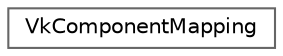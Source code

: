 digraph "类继承关系图"
{
 // LATEX_PDF_SIZE
  bgcolor="transparent";
  edge [fontname=Helvetica,fontsize=10,labelfontname=Helvetica,labelfontsize=10];
  node [fontname=Helvetica,fontsize=10,shape=box,height=0.2,width=0.4];
  rankdir="LR";
  Node0 [id="Node000000",label="VkComponentMapping",height=0.2,width=0.4,color="grey40", fillcolor="white", style="filled",URL="$struct_vk_component_mapping.html",tooltip=" "];
}
